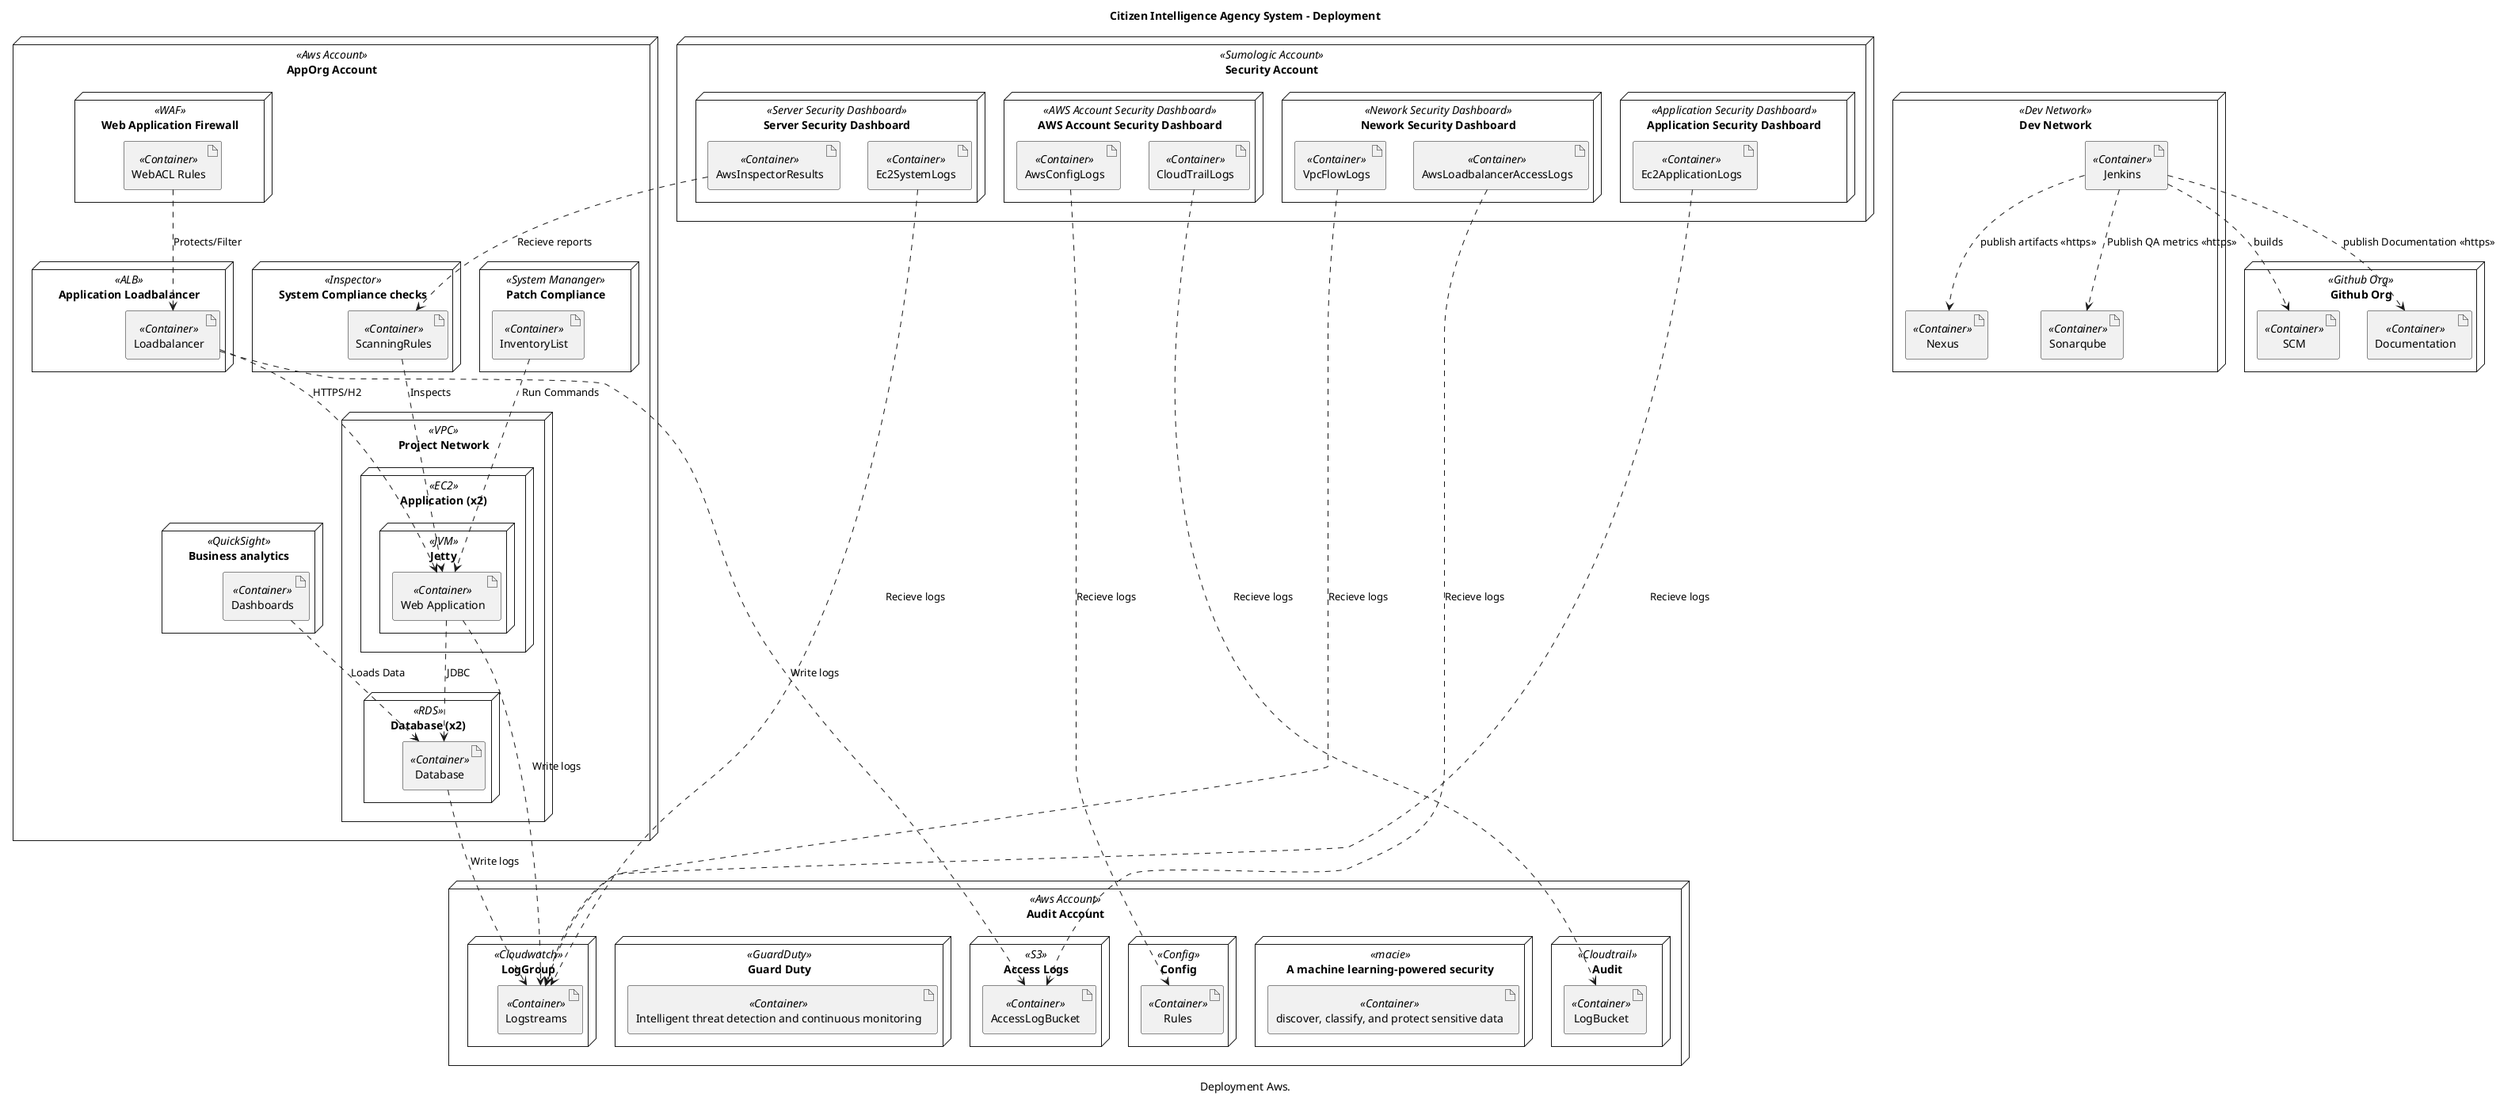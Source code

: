 @startuml
title Citizen Intelligence Agency System - Deployment
caption Deployment Aws.
node "AppOrg Account" <<Aws Account>> as 112 {
  node "Application Loadbalancer" <<ALB>> as 152 {
    artifact "Loadbalancer" <<Container>> as 153
  }
  node "Patch Compliance" <<System Mananger>> as 126 {
    artifact "InventoryList" <<Container>> as 128
  }
  node "Project Network" <<VPC>> as 113 {
    node "Application (x2)" <<EC2>> as 157 {
      node "Jetty" <<JVM>> as 158 {
        artifact "Web Application" <<Container>> as 159
      }
    }
    node "Database (x2)" <<RDS>> as 165 {
      artifact "Database" <<Container>> as 166
    }
  }
  node "Web Application Firewall" <<WAF>> as 114 {
    artifact "WebACL Rules" <<Container>> as 116
  }
  node "System Compliance checks" <<Inspector>> as 122 {
    artifact "ScanningRules" <<Container>> as 124
  }
  node "Business analytics" <<QuickSight>> as 130 {
    artifact "Dashboards" <<Container>> as 132
  }
}
node "Audit Account" <<Aws Account>> as 118 {
  node "Audit" <<Cloudtrail>> as 145 {
    artifact "LogBucket" <<Container>> as 147
  }
  node "A machine learning-powered security" <<macie>> as 137 {
    artifact "discover, classify, and protect sensitive data" <<Container>> as 139
  }
  node "Config" <<Config>> as 119 {
    artifact "Rules" <<Container>> as 121
  }
  node "Access Logs" <<S3>> as 148 {
    artifact "AccessLogBucket" <<Container>> as 150
  }
  node "Guard Duty" <<GuardDuty>> as 134 {
    artifact "Intelligent threat detection and continuous monitoring" <<Container>> as 136
  }
  node "LogGroup" <<Cloudwatch>> as 140 {
    artifact "Logstreams" <<Container>> as 142
  }
}
node "Dev Network" <<Dev Network>> as 176 {
  artifact "Nexus" <<Container>> as 178
  artifact "Sonarqube" <<Container>> as 180
  artifact "Jenkins" <<Container>> as 186
}
node "Github Org" <<Github Org>> as 171 {
  artifact "SCM" <<Container>> as 173
  artifact "Documentation" <<Container>> as 175
}
node "Security Account" <<Sumologic Account>> as 191 {
  node "AWS Account Security Dashboard" <<AWS Account Security Dashboard>> as 194 {
    artifact "AwsConfigLogs" <<Container>> as 206
    artifact "CloudTrailLogs" <<Container>> as 202
  }
  node "Server Security Dashboard" <<Server Security Dashboard>> as 193 {
    artifact "AwsInspectorResults" <<Container>> as 218
    artifact "Ec2SystemLogs" <<Container>> as 210
  }
  node "Nework Security Dashboard" <<Nework Security Dashboard>> as 192 {
    artifact "AwsLoadbalancerAccessLogs" <<Container>> as 222
    artifact "VpcFlowLogs" <<Container>> as 198
  }
  node "Application Security Dashboard" <<Application Security Dashboard>> as 195 {
    artifact "Ec2ApplicationLogs" <<Container>> as 214
  }
}
128 ..> 159 : Run Commands
214 ..> 142 : Recieve logs
202 ..> 147 : Recieve logs
210 ..> 142 : Recieve logs
186 ..> 175 : publish Documentation <<https>>
124 ..> 159 : Inspects
153 ..> 159 : HTTPS/H2
159 ..> 142 : Write logs
222 ..> 150 : Recieve logs
218 ..> 124 : Recieve reports
206 ..> 121 : Recieve logs
132 ..> 166 : Loads Data
166 ..> 142 : Write logs
116 ..> 153 : Protects/Filter
153 ..> 150 : Write logs
198 ..> 142 : Recieve logs
186 ..> 178 : publish artifacts <<https>>
186 ..> 180 : Publish QA metrics <<https>>
186 ..> 173 : builds
159 ..> 166 : JDBC
@enduml